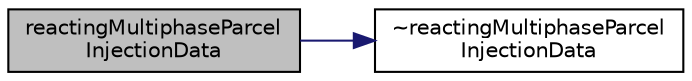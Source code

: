 digraph "reactingMultiphaseParcelInjectionData"
{
  bgcolor="transparent";
  edge [fontname="Helvetica",fontsize="10",labelfontname="Helvetica",labelfontsize="10"];
  node [fontname="Helvetica",fontsize="10",shape=record];
  rankdir="LR";
  Node1 [label="reactingMultiphaseParcel\lInjectionData",height=0.2,width=0.4,color="black", fillcolor="grey75", style="filled", fontcolor="black"];
  Node1 -> Node2 [color="midnightblue",fontsize="10",style="solid",fontname="Helvetica"];
  Node2 [label="~reactingMultiphaseParcel\lInjectionData",height=0.2,width=0.4,color="black",URL="$a02133.html#aa3f76870de03a4ca5521e1bc8e55d265",tooltip="Destructor. "];
}
